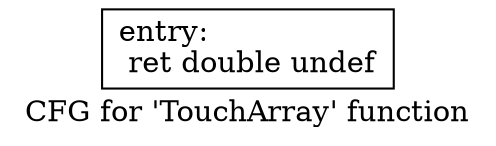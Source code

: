 digraph "CFG for 'TouchArray' function" {
	label="CFG for 'TouchArray' function";

	Node0x54037b0 [shape=record,label="{entry:\l  ret double undef\l}"];
}

